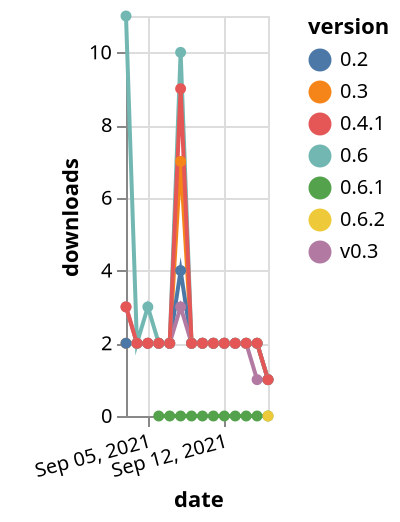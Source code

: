 {"$schema": "https://vega.github.io/schema/vega-lite/v5.json", "description": "A simple bar chart with embedded data.", "data": {"values": [{"date": "2021-09-03", "total": 1612, "delta": 2, "version": "0.3"}, {"date": "2021-09-04", "total": 1614, "delta": 2, "version": "0.3"}, {"date": "2021-09-05", "total": 1616, "delta": 2, "version": "0.3"}, {"date": "2021-09-06", "total": 1618, "delta": 2, "version": "0.3"}, {"date": "2021-09-07", "total": 1620, "delta": 2, "version": "0.3"}, {"date": "2021-09-08", "total": 1627, "delta": 7, "version": "0.3"}, {"date": "2021-09-09", "total": 1629, "delta": 2, "version": "0.3"}, {"date": "2021-09-10", "total": 1631, "delta": 2, "version": "0.3"}, {"date": "2021-09-11", "total": 1633, "delta": 2, "version": "0.3"}, {"date": "2021-09-12", "total": 1635, "delta": 2, "version": "0.3"}, {"date": "2021-09-13", "total": 1637, "delta": 2, "version": "0.3"}, {"date": "2021-09-14", "total": 1639, "delta": 2, "version": "0.3"}, {"date": "2021-09-15", "total": 1641, "delta": 2, "version": "0.3"}, {"date": "2021-09-16", "total": 1642, "delta": 1, "version": "0.3"}, {"date": "2021-09-03", "total": 1309, "delta": 2, "version": "0.2"}, {"date": "2021-09-04", "total": 1311, "delta": 2, "version": "0.2"}, {"date": "2021-09-05", "total": 1313, "delta": 2, "version": "0.2"}, {"date": "2021-09-06", "total": 1315, "delta": 2, "version": "0.2"}, {"date": "2021-09-07", "total": 1317, "delta": 2, "version": "0.2"}, {"date": "2021-09-08", "total": 1321, "delta": 4, "version": "0.2"}, {"date": "2021-09-09", "total": 1323, "delta": 2, "version": "0.2"}, {"date": "2021-09-10", "total": 1325, "delta": 2, "version": "0.2"}, {"date": "2021-09-11", "total": 1327, "delta": 2, "version": "0.2"}, {"date": "2021-09-12", "total": 1329, "delta": 2, "version": "0.2"}, {"date": "2021-09-13", "total": 1331, "delta": 2, "version": "0.2"}, {"date": "2021-09-14", "total": 1333, "delta": 2, "version": "0.2"}, {"date": "2021-09-15", "total": 1335, "delta": 2, "version": "0.2"}, {"date": "2021-09-16", "total": 1336, "delta": 1, "version": "0.2"}, {"date": "2021-09-06", "total": 74, "delta": 0, "version": "0.6.1"}, {"date": "2021-09-07", "total": 89, "delta": 0, "version": "0.6.1"}, {"date": "2021-09-08", "total": 99, "delta": 0, "version": "0.6.1"}, {"date": "2021-09-09", "total": 102, "delta": 0, "version": "0.6.1"}, {"date": "2021-09-10", "total": 104, "delta": 0, "version": "0.6.1"}, {"date": "2021-09-11", "total": 107, "delta": 0, "version": "0.6.1"}, {"date": "2021-09-12", "total": 109, "delta": 0, "version": "0.6.1"}, {"date": "2021-09-13", "total": 115, "delta": 0, "version": "0.6.1"}, {"date": "2021-09-14", "total": 118, "delta": 0, "version": "0.6.1"}, {"date": "2021-09-15", "total": 121, "delta": 0, "version": "0.6.1"}, {"date": "2021-09-16", "total": 122, "delta": 0, "version": "0.6.1"}, {"date": "2021-09-16", "total": 85, "delta": 0, "version": "0.6.2"}, {"date": "2021-09-03", "total": 1146, "delta": 3, "version": "v0.3"}, {"date": "2021-09-04", "total": 1148, "delta": 2, "version": "v0.3"}, {"date": "2021-09-05", "total": 1150, "delta": 2, "version": "v0.3"}, {"date": "2021-09-06", "total": 1152, "delta": 2, "version": "v0.3"}, {"date": "2021-09-07", "total": 1154, "delta": 2, "version": "v0.3"}, {"date": "2021-09-08", "total": 1157, "delta": 3, "version": "v0.3"}, {"date": "2021-09-09", "total": 1159, "delta": 2, "version": "v0.3"}, {"date": "2021-09-10", "total": 1161, "delta": 2, "version": "v0.3"}, {"date": "2021-09-11", "total": 1163, "delta": 2, "version": "v0.3"}, {"date": "2021-09-12", "total": 1165, "delta": 2, "version": "v0.3"}, {"date": "2021-09-13", "total": 1167, "delta": 2, "version": "v0.3"}, {"date": "2021-09-14", "total": 1169, "delta": 2, "version": "v0.3"}, {"date": "2021-09-15", "total": 1170, "delta": 1, "version": "v0.3"}, {"date": "2021-09-16", "total": 1171, "delta": 1, "version": "v0.3"}, {"date": "2021-09-03", "total": 565, "delta": 11, "version": "0.6"}, {"date": "2021-09-04", "total": 567, "delta": 2, "version": "0.6"}, {"date": "2021-09-05", "total": 570, "delta": 3, "version": "0.6"}, {"date": "2021-09-06", "total": 572, "delta": 2, "version": "0.6"}, {"date": "2021-09-07", "total": 574, "delta": 2, "version": "0.6"}, {"date": "2021-09-08", "total": 584, "delta": 10, "version": "0.6"}, {"date": "2021-09-09", "total": 586, "delta": 2, "version": "0.6"}, {"date": "2021-09-10", "total": 588, "delta": 2, "version": "0.6"}, {"date": "2021-09-11", "total": 590, "delta": 2, "version": "0.6"}, {"date": "2021-09-12", "total": 592, "delta": 2, "version": "0.6"}, {"date": "2021-09-13", "total": 594, "delta": 2, "version": "0.6"}, {"date": "2021-09-14", "total": 596, "delta": 2, "version": "0.6"}, {"date": "2021-09-15", "total": 598, "delta": 2, "version": "0.6"}, {"date": "2021-09-16", "total": 599, "delta": 1, "version": "0.6"}, {"date": "2021-09-03", "total": 861, "delta": 3, "version": "0.4.1"}, {"date": "2021-09-04", "total": 863, "delta": 2, "version": "0.4.1"}, {"date": "2021-09-05", "total": 865, "delta": 2, "version": "0.4.1"}, {"date": "2021-09-06", "total": 867, "delta": 2, "version": "0.4.1"}, {"date": "2021-09-07", "total": 869, "delta": 2, "version": "0.4.1"}, {"date": "2021-09-08", "total": 878, "delta": 9, "version": "0.4.1"}, {"date": "2021-09-09", "total": 880, "delta": 2, "version": "0.4.1"}, {"date": "2021-09-10", "total": 882, "delta": 2, "version": "0.4.1"}, {"date": "2021-09-11", "total": 884, "delta": 2, "version": "0.4.1"}, {"date": "2021-09-12", "total": 886, "delta": 2, "version": "0.4.1"}, {"date": "2021-09-13", "total": 888, "delta": 2, "version": "0.4.1"}, {"date": "2021-09-14", "total": 890, "delta": 2, "version": "0.4.1"}, {"date": "2021-09-15", "total": 892, "delta": 2, "version": "0.4.1"}, {"date": "2021-09-16", "total": 893, "delta": 1, "version": "0.4.1"}]}, "width": "container", "mark": {"type": "line", "point": {"filled": true}}, "encoding": {"x": {"field": "date", "type": "temporal", "timeUnit": "yearmonthdate", "title": "date", "axis": {"labelAngle": -15}}, "y": {"field": "delta", "type": "quantitative", "title": "downloads"}, "color": {"field": "version", "type": "nominal"}, "tooltip": {"field": "delta"}}}